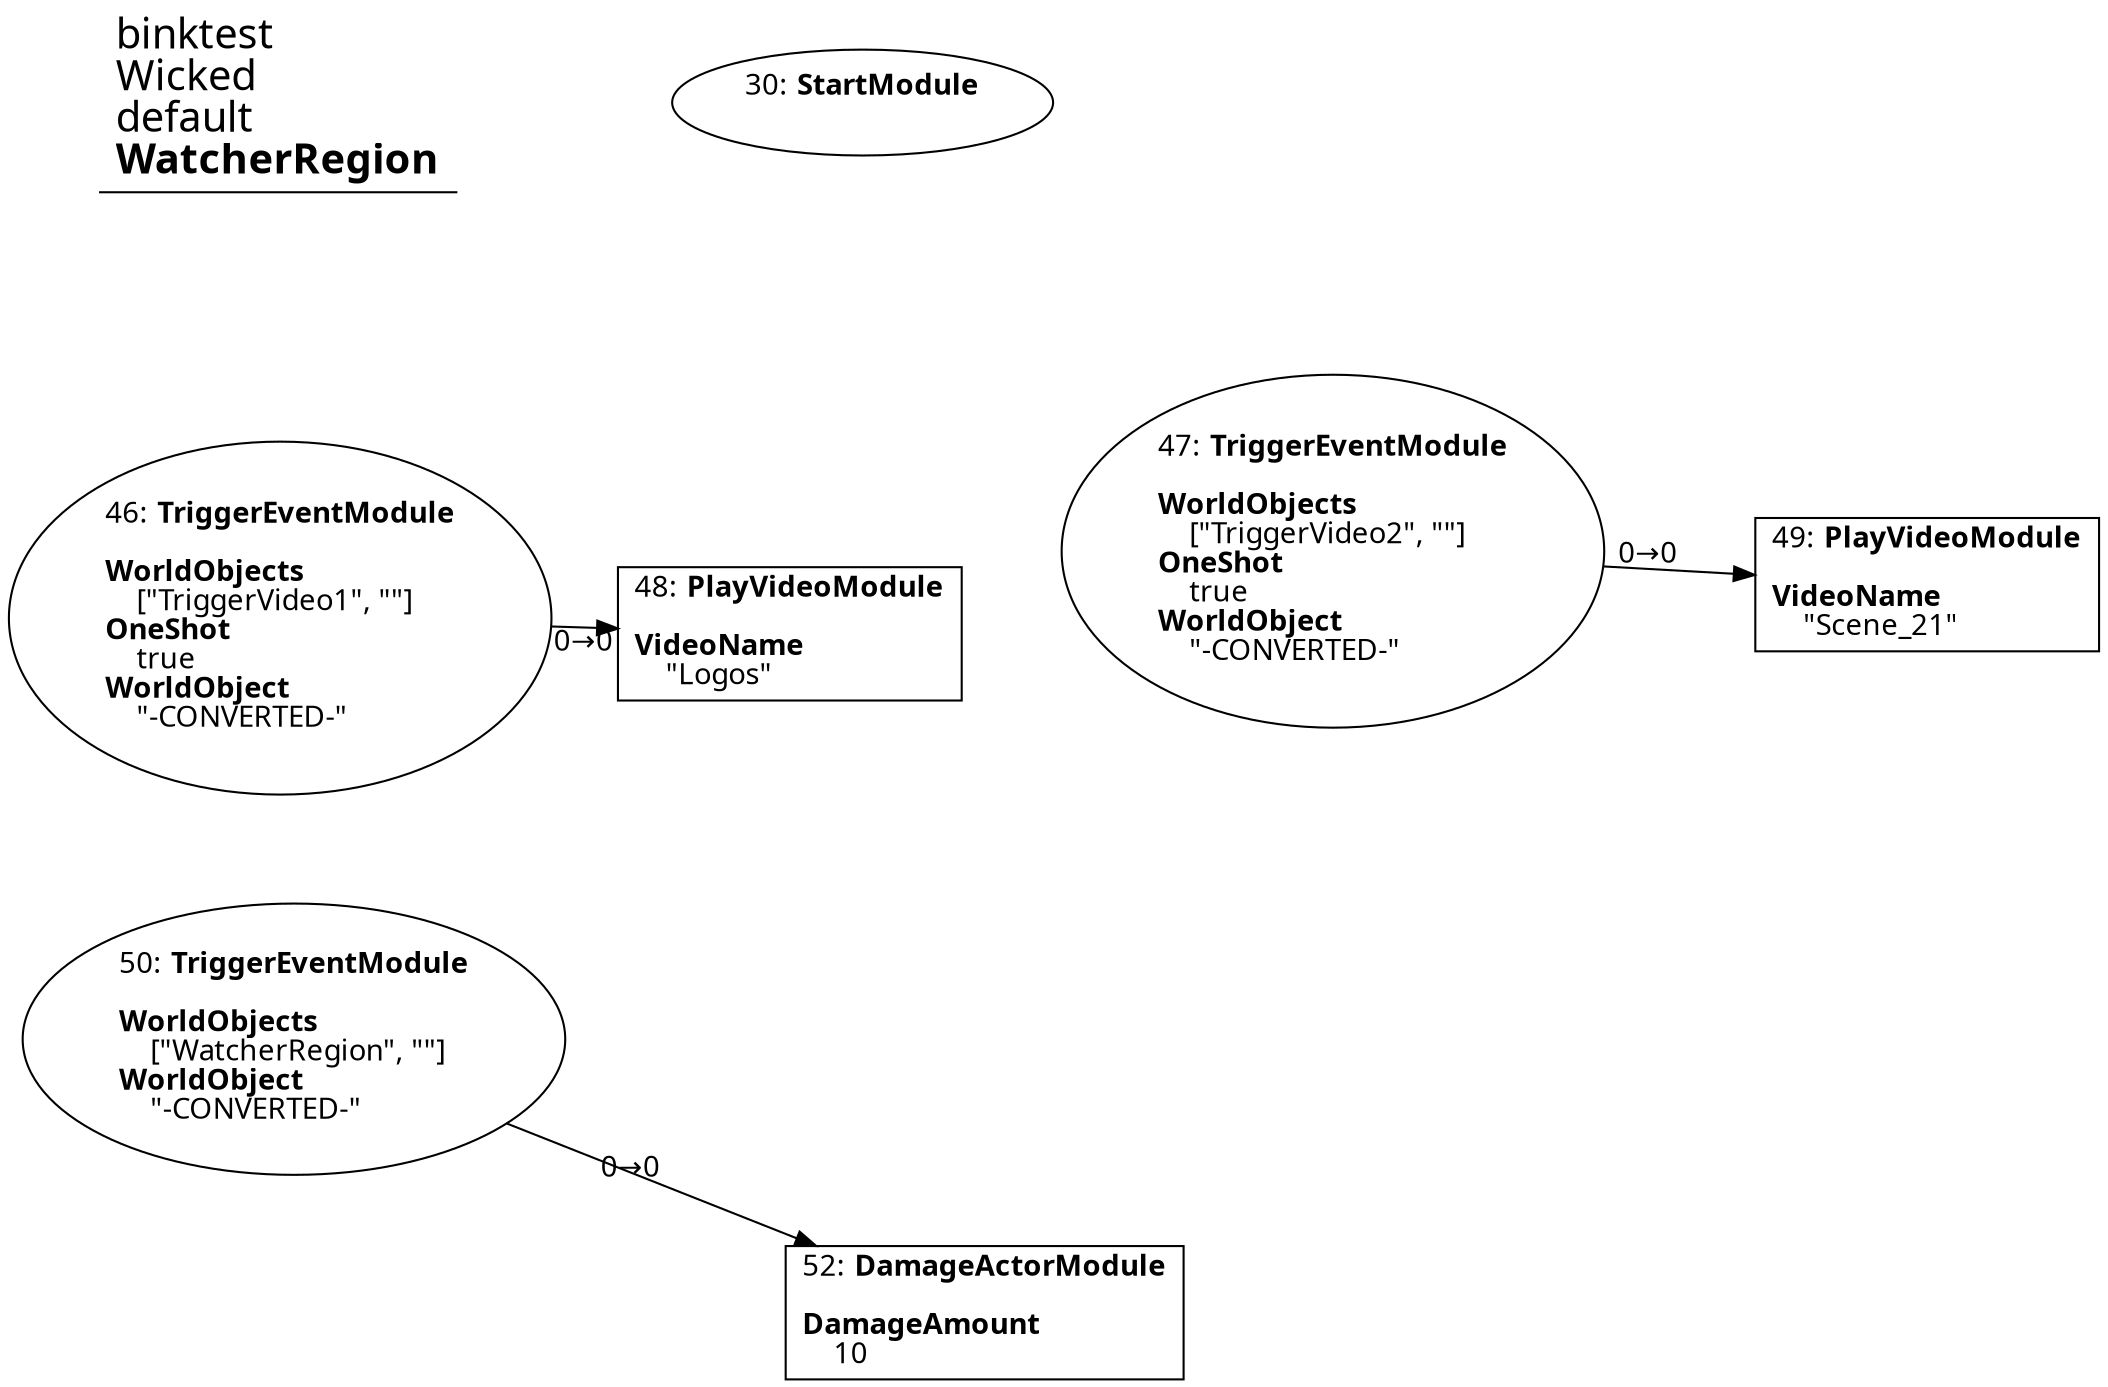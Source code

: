digraph {
    layout = fdp;
    overlap = prism;
    sep = "+16";
    splines = spline;

    node [ shape = box ];

    graph [ fontname = "Segoe UI" ];
    node [ fontname = "Segoe UI" ];
    edge [ fontname = "Segoe UI" ];

    30 [ label = <30: <b>StartModule</b><br/><br/>> ];
    30 [ shape = oval ]
    30 [ pos = "0.125,-0.05!" ];

    46 [ label = <46: <b>TriggerEventModule</b><br/><br/><b>WorldObjects</b><br align="left"/>    [&quot;TriggerVideo1&quot;, &quot;&quot;]<br align="left"/><b>OneShot</b><br align="left"/>    true<br align="left"/><b>WorldObject</b><br align="left"/>    &quot;-CONVERTED-&quot;<br align="left"/>> ];
    46 [ shape = oval ]
    46 [ pos = "-0.171,-0.312!" ];
    46 -> 48 [ label = "0→0" ];

    47 [ label = <47: <b>TriggerEventModule</b><br/><br/><b>WorldObjects</b><br align="left"/>    [&quot;TriggerVideo2&quot;, &quot;&quot;]<br align="left"/><b>OneShot</b><br align="left"/>    true<br align="left"/><b>WorldObject</b><br align="left"/>    &quot;-CONVERTED-&quot;<br align="left"/>> ];
    47 [ shape = oval ]
    47 [ pos = "0.36400002,-0.27800003!" ];
    47 -> 49 [ label = "0→0" ];

    48 [ label = <48: <b>PlayVideoModule</b><br/><br/><b>VideoName</b><br align="left"/>    &quot;Logos&quot;<br align="left"/>> ];
    48 [ pos = "0.08800001,-0.32000002!" ];

    49 [ label = <49: <b>PlayVideoModule</b><br/><br/><b>VideoName</b><br align="left"/>    &quot;Scene_21&quot;<br align="left"/>> ];
    49 [ pos = "0.666,-0.29500002!" ];

    50 [ label = <50: <b>TriggerEventModule</b><br/><br/><b>WorldObjects</b><br align="left"/>    [&quot;WatcherRegion&quot;, &quot;&quot;]<br align="left"/><b>WorldObject</b><br align="left"/>    &quot;-CONVERTED-&quot;<br align="left"/>> ];
    50 [ shape = oval ]
    50 [ pos = "-0.164,-0.526!" ];
    50 -> 52 [ label = "0→0" ];

    52 [ label = <52: <b>DamageActorModule</b><br/><br/><b>DamageAmount</b><br align="left"/>    10<br align="left"/>> ];
    52 [ pos = "0.187,-0.665!" ];

    title [ pos = "-0.172,-0.049000002!" ];
    title [ shape = underline ];
    title [ label = <<font point-size="20">binktest<br align="left"/>Wicked<br align="left"/>default<br align="left"/><b>WatcherRegion</b><br align="left"/></font>> ];
}
